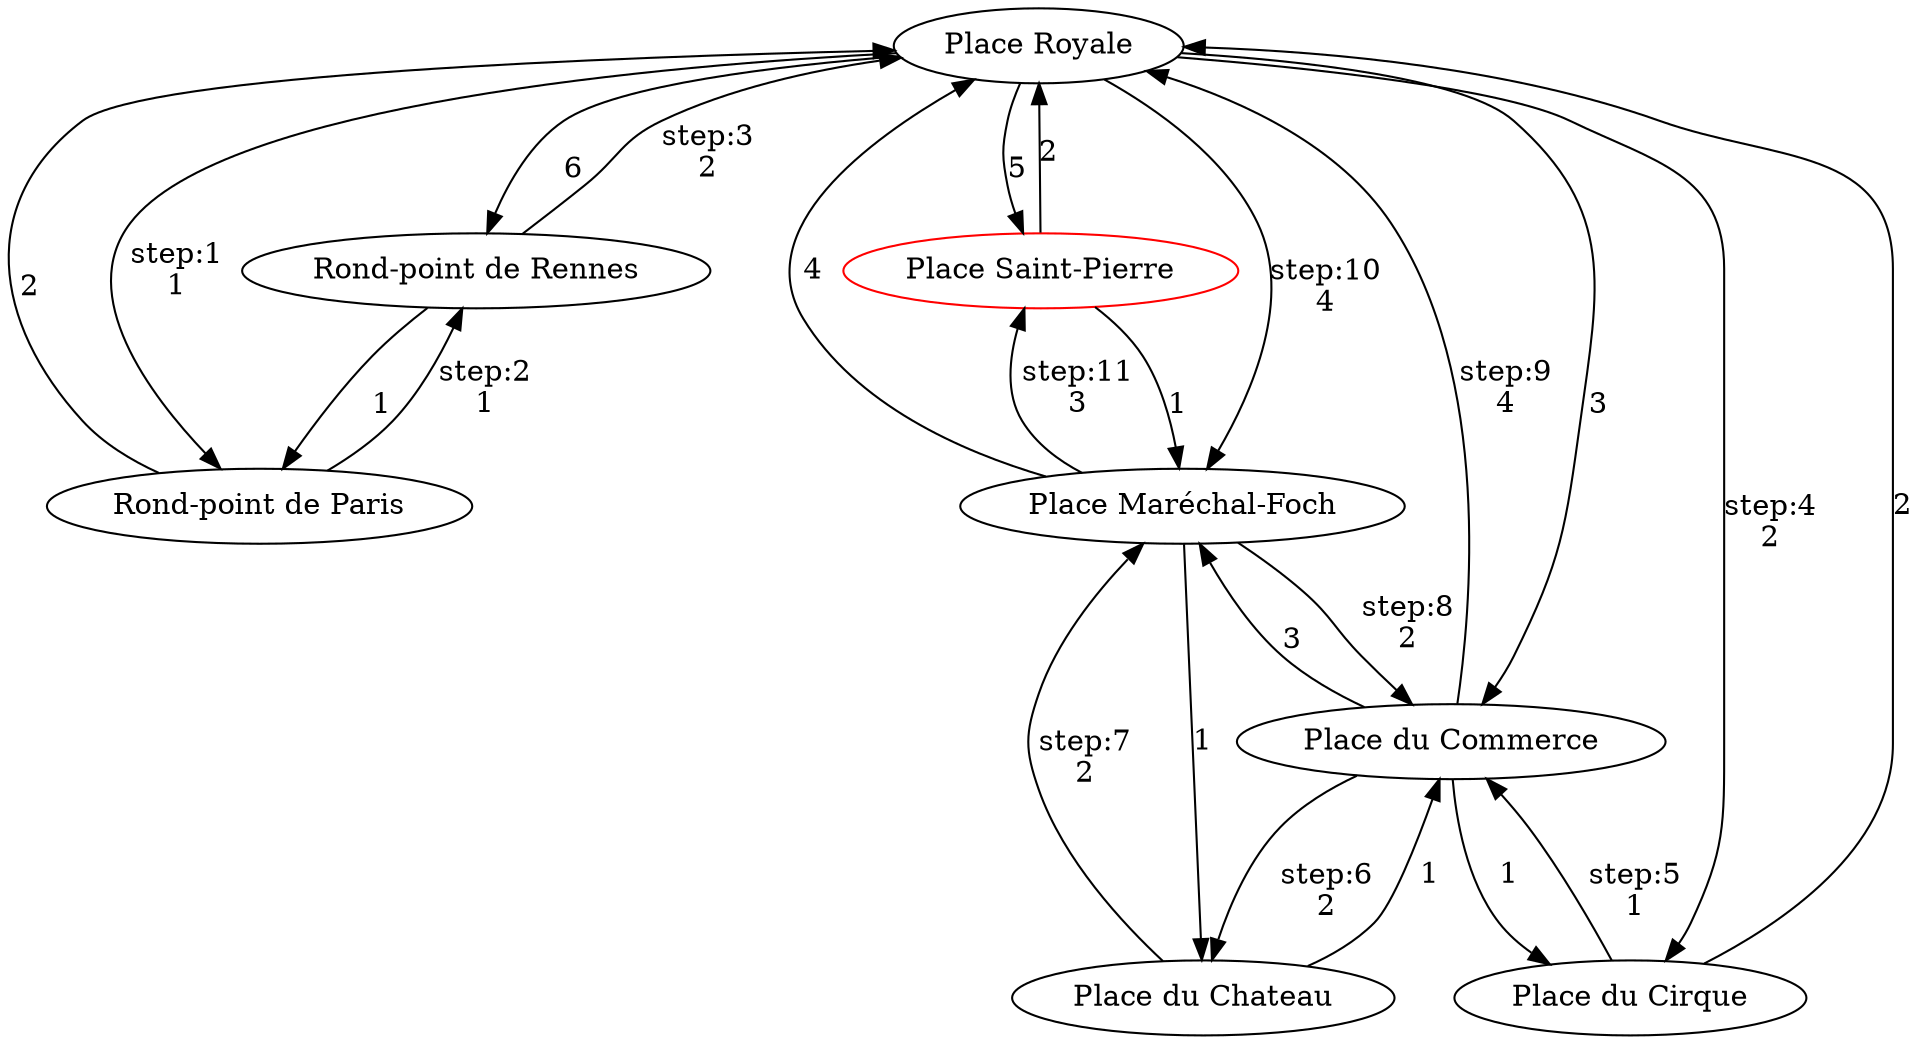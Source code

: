 digraph {
	Place_Royale [label="Place Royale"];
	Rond_point_de_Rennes [label="Rond-point de Rennes"];
	Rond_point_de_Paris [label="Rond-point de Paris"];
	Place_Saint_Pierre [label="Place Saint-Pierre",color="red"];
	Place_Marechal_Foch [label="Place Maréchal-Foch"];
	Place_du_Chateau [label="Place du Chateau"];
	Place_du_Commerce [label="Place du Commerce"];
	Place_du_Cirque [label="Place du Cirque"];

	Place_Royale -> Rond_point_de_Rennes [label="
6"];
	Rond_point_de_Rennes -> Rond_point_de_Paris [label="
1"];
	Rond_point_de_Paris -> Place_Royale [label="
2"];
	Place_Royale -> Place_Saint_Pierre [label="
5"];
	Place_Saint_Pierre -> Place_Marechal_Foch [label="
1"];
	Place_Royale -> Place_Marechal_Foch [label="
step:10
4"];
	Place_Royale -> Place_du_Commerce [label="
3"];
	Place_Royale -> Place_du_Cirque [label="
step:4
2"];
	Place_du_Cirque -> Place_du_Commerce [label="
step:5
1"];
	Place_du_Commerce -> Place_Marechal_Foch [label="
3"];
	Place_du_Commerce -> Place_du_Chateau [label="
step:6
2"];
	Place_du_Chateau -> Place_Marechal_Foch [label="
step:7
2"];
	Rond_point_de_Rennes -> Place_Royale [label="step:3
2"];
	Rond_point_de_Paris -> Rond_point_de_Rennes [label="step:2
1"];
	Place_Royale -> Rond_point_de_Paris [label="step:1
1"];
	Place_Saint_Pierre -> Place_Royale [label="2"];
	Place_Marechal_Foch -> Place_Saint_Pierre [label="step:11
3"];
	Place_Marechal_Foch -> Place_Royale [label="4"];
	Place_du_Commerce -> Place_Royale [label="step:9
4"];
	Place_du_Cirque -> Place_Royale [label="2"];
	Place_du_Commerce -> Place_du_Cirque [label="1"];
	Place_Marechal_Foch -> Place_du_Commerce [label="step:8
2"];
	Place_du_Chateau -> Place_du_Commerce [label="1"];
	Place_Marechal_Foch -> Place_du_Chateau [label="1"];
}
